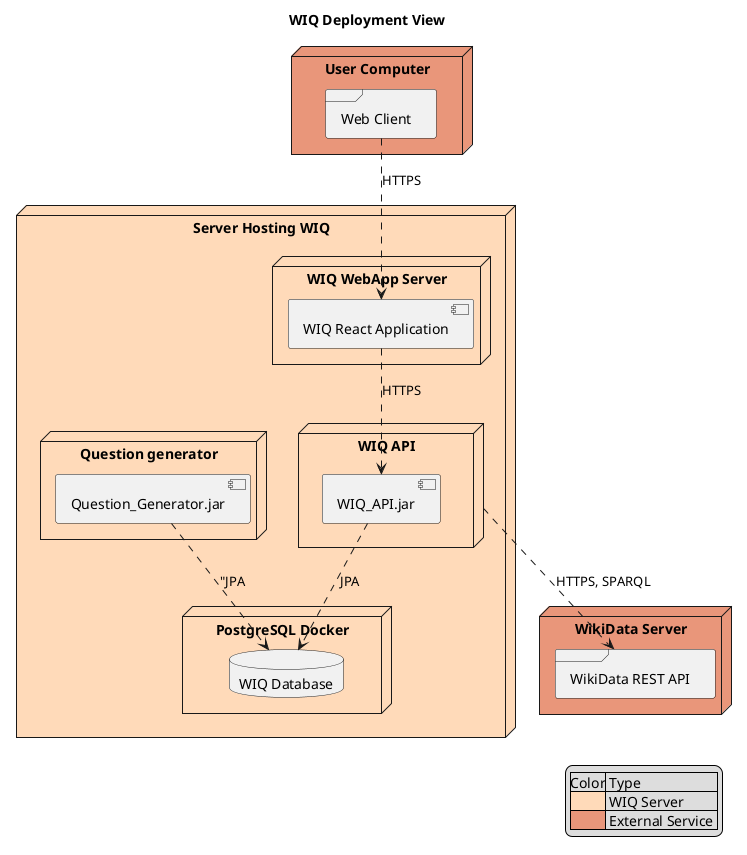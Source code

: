 @startuml

title WIQ Deployment View

legend right
    |Color| Type |
    |<#PeachPuff>| WIQ Server |
    |<#DarkSalmon>| External Service |
end legend

node "Server Hosting WIQ" #PeachPuff {
  node "WIQ WebApp Server"{
    component "WIQ React Application"
  }
  node "WIQ API" {
      component "WIQ_API.jar"
  }
  node "PostgreSQL Docker" {
    database "WIQ Database"
  }
  node "Question generator" {
    component "Question_Generator.jar"
  }
}
node "User Computer" #DarkSalmon{
  frame "Web Client"
}
node "WikiData Server" #DarkSalmon {
    frame "WikiData REST API"
}
"Web Client" ..> "WIQ React Application" : "HTTPS"
"WIQ React Application" ..> "WIQ_API.jar" : "HTTPS"
"WIQ_API.jar" ..> "WIQ Database" : "JPA"
"WIQ API" ..> "WikiData REST API" : "HTTPS, SPARQL"
"Question_Generator.jar" ..> "WIQ Database" : "JPA
@enduml
